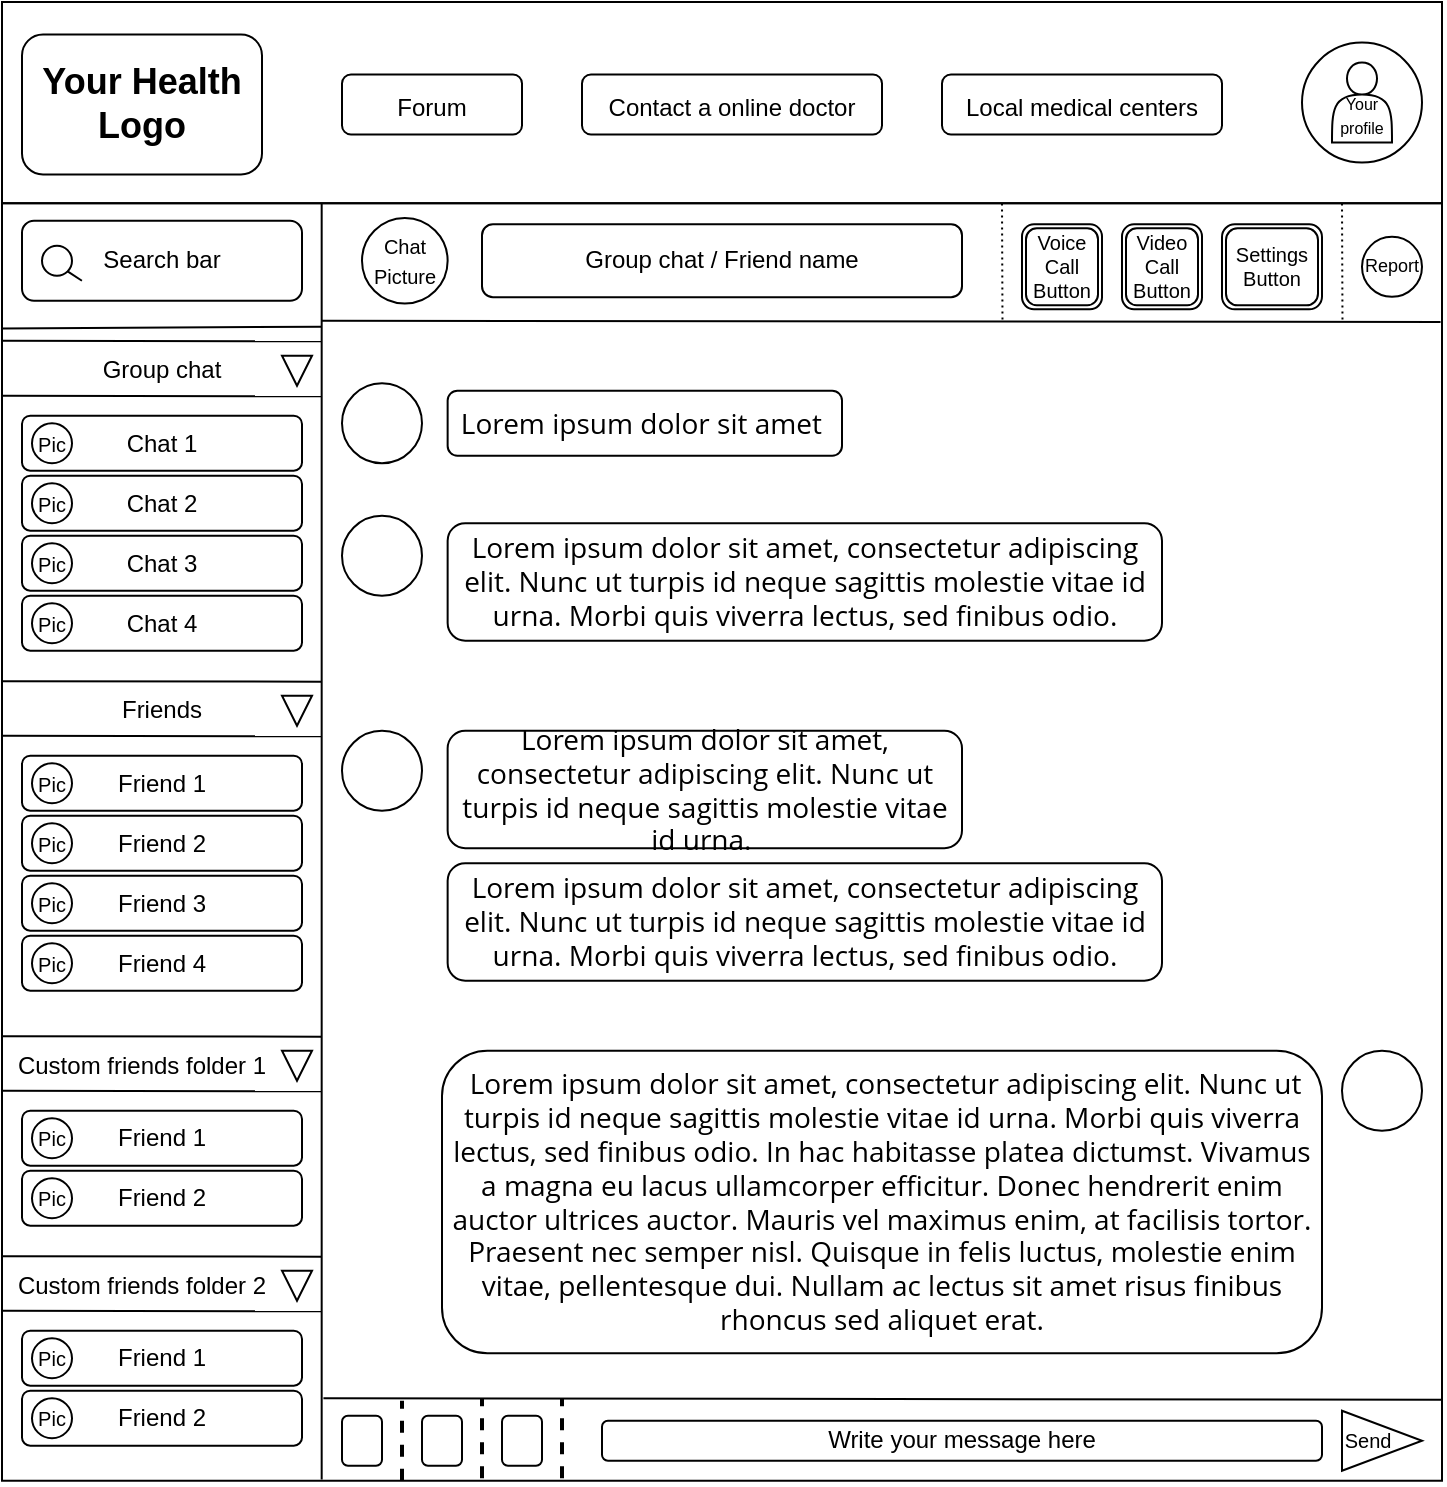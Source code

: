 <mxfile version="17.4.2" type="device"><diagram id="prtHgNgQTEPvFCAcTncT" name="Page-1"><mxGraphModel dx="918" dy="754" grid="1" gridSize="10" guides="1" tooltips="1" connect="1" arrows="1" fold="1" page="1" pageScale="1" pageWidth="827" pageHeight="1169" math="0" shadow="0"><root><mxCell id="0"/><mxCell id="1" parent="0"/><mxCell id="JkNsu6WFV0ZHFa2aGHAn-1" value="" style="rounded=0;whiteSpace=wrap;html=1;fillColor=none;" parent="1" vertex="1"><mxGeometry x="40" y="120.62" width="720" height="638.75" as="geometry"/></mxCell><mxCell id="JkNsu6WFV0ZHFa2aGHAn-2" value="" style="endArrow=none;html=1;rounded=0;entryX=0.222;entryY=0;entryDx=0;entryDy=0;entryPerimeter=0;exitX=0.222;exitY=0.999;exitDx=0;exitDy=0;exitPerimeter=0;" parent="1" source="JkNsu6WFV0ZHFa2aGHAn-1" target="JkNsu6WFV0ZHFa2aGHAn-1" edge="1"><mxGeometry width="50" height="50" relative="1" as="geometry"><mxPoint x="270" y="489.37" as="sourcePoint"/><mxPoint x="320" y="439.37" as="targetPoint"/></mxGeometry></mxCell><mxCell id="JkNsu6WFV0ZHFa2aGHAn-3" value="" style="endArrow=none;html=1;rounded=0;exitX=0;exitY=0.098;exitDx=0;exitDy=0;exitPerimeter=0;" parent="1" source="JkNsu6WFV0ZHFa2aGHAn-1" edge="1"><mxGeometry width="50" height="50" relative="1" as="geometry"><mxPoint x="270" y="489.37" as="sourcePoint"/><mxPoint x="200" y="182.37" as="targetPoint"/></mxGeometry></mxCell><mxCell id="JkNsu6WFV0ZHFa2aGHAn-4" value="Search bar" style="rounded=1;whiteSpace=wrap;html=1;fillColor=none;" parent="1" vertex="1"><mxGeometry x="50" y="129.37" width="140" height="40" as="geometry"/></mxCell><mxCell id="JkNsu6WFV0ZHFa2aGHAn-5" value="" style="ellipse;whiteSpace=wrap;html=1;aspect=fixed;fillColor=none;" parent="1" vertex="1"><mxGeometry x="60" y="141.87" width="15" height="15" as="geometry"/></mxCell><mxCell id="JkNsu6WFV0ZHFa2aGHAn-6" value="" style="endArrow=none;html=1;rounded=0;entryX=1;entryY=1;entryDx=0;entryDy=0;exitX=0.214;exitY=0.75;exitDx=0;exitDy=0;exitPerimeter=0;" parent="1" source="JkNsu6WFV0ZHFa2aGHAn-4" target="JkNsu6WFV0ZHFa2aGHAn-5" edge="1"><mxGeometry width="50" height="50" relative="1" as="geometry"><mxPoint x="80" y="159.37" as="sourcePoint"/><mxPoint x="320" y="439.37" as="targetPoint"/></mxGeometry></mxCell><mxCell id="JkNsu6WFV0ZHFa2aGHAn-10" value="" style="endArrow=none;html=1;rounded=0;exitX=0;exitY=0.098;exitDx=0;exitDy=0;exitPerimeter=0;" parent="1" edge="1"><mxGeometry width="50" height="50" relative="1" as="geometry"><mxPoint x="40" y="359.59" as="sourcePoint"/><mxPoint x="200" y="359.87" as="targetPoint"/></mxGeometry></mxCell><mxCell id="JkNsu6WFV0ZHFa2aGHAn-11" value="" style="endArrow=none;html=1;rounded=0;exitX=0;exitY=0.098;exitDx=0;exitDy=0;exitPerimeter=0;" parent="1" edge="1"><mxGeometry width="50" height="50" relative="1" as="geometry"><mxPoint x="40" y="386.87" as="sourcePoint"/><mxPoint x="200" y="387.15" as="targetPoint"/></mxGeometry></mxCell><mxCell id="JkNsu6WFV0ZHFa2aGHAn-12" value="" style="triangle;whiteSpace=wrap;html=1;fillColor=none;rotation=90;" parent="1" vertex="1"><mxGeometry x="180" y="366.87" width="15" height="15" as="geometry"/></mxCell><mxCell id="JkNsu6WFV0ZHFa2aGHAn-13" value="Friends" style="rounded=0;whiteSpace=wrap;html=1;fillColor=none;strokeColor=none;" parent="1" vertex="1"><mxGeometry x="90" y="359.37" width="60" height="30" as="geometry"/></mxCell><mxCell id="JkNsu6WFV0ZHFa2aGHAn-14" value="Friend 1" style="rounded=1;whiteSpace=wrap;html=1;fillColor=none;" parent="1" vertex="1"><mxGeometry x="50" y="396.87" width="140" height="27.5" as="geometry"/></mxCell><mxCell id="JkNsu6WFV0ZHFa2aGHAn-15" value="Friend 2" style="rounded=1;whiteSpace=wrap;html=1;fillColor=none;" parent="1" vertex="1"><mxGeometry x="50" y="426.87" width="140" height="27.5" as="geometry"/></mxCell><mxCell id="JkNsu6WFV0ZHFa2aGHAn-16" value="Friend 3" style="rounded=1;whiteSpace=wrap;html=1;fillColor=none;" parent="1" vertex="1"><mxGeometry x="50" y="456.87" width="140" height="27.5" as="geometry"/></mxCell><mxCell id="JkNsu6WFV0ZHFa2aGHAn-17" value="Friend 4" style="rounded=1;whiteSpace=wrap;html=1;fillColor=none;" parent="1" vertex="1"><mxGeometry x="50" y="486.87" width="140" height="27.5" as="geometry"/></mxCell><mxCell id="JkNsu6WFV0ZHFa2aGHAn-56" value="" style="endArrow=none;html=1;rounded=0;exitX=0;exitY=0.098;exitDx=0;exitDy=0;exitPerimeter=0;" parent="1" edge="1"><mxGeometry width="50" height="50" relative="1" as="geometry"><mxPoint x="40.0" y="537.09" as="sourcePoint"/><mxPoint x="200" y="537.37" as="targetPoint"/></mxGeometry></mxCell><mxCell id="JkNsu6WFV0ZHFa2aGHAn-57" value="" style="endArrow=none;html=1;rounded=0;exitX=0;exitY=0.098;exitDx=0;exitDy=0;exitPerimeter=0;" parent="1" edge="1"><mxGeometry width="50" height="50" relative="1" as="geometry"><mxPoint x="40.0" y="564.37" as="sourcePoint"/><mxPoint x="200" y="564.65" as="targetPoint"/></mxGeometry></mxCell><mxCell id="JkNsu6WFV0ZHFa2aGHAn-58" value="" style="triangle;whiteSpace=wrap;html=1;fillColor=none;rotation=90;" parent="1" vertex="1"><mxGeometry x="180" y="544.37" width="15" height="15" as="geometry"/></mxCell><mxCell id="JkNsu6WFV0ZHFa2aGHAn-59" value="Custom friends folder 1" style="rounded=0;whiteSpace=wrap;html=1;fillColor=none;strokeColor=none;" parent="1" vertex="1"><mxGeometry x="40" y="536.87" width="140" height="30" as="geometry"/></mxCell><mxCell id="JkNsu6WFV0ZHFa2aGHAn-60" value="Friend 1" style="rounded=1;whiteSpace=wrap;html=1;fillColor=none;" parent="1" vertex="1"><mxGeometry x="50" y="574.37" width="140" height="27.5" as="geometry"/></mxCell><mxCell id="JkNsu6WFV0ZHFa2aGHAn-61" value="Friend 2" style="rounded=1;whiteSpace=wrap;html=1;fillColor=none;" parent="1" vertex="1"><mxGeometry x="50" y="604.37" width="140" height="27.5" as="geometry"/></mxCell><mxCell id="JkNsu6WFV0ZHFa2aGHAn-62" value="" style="endArrow=none;html=1;rounded=0;exitX=0;exitY=0.098;exitDx=0;exitDy=0;exitPerimeter=0;" parent="1" edge="1"><mxGeometry width="50" height="50" relative="1" as="geometry"><mxPoint x="40.0" y="647.09" as="sourcePoint"/><mxPoint x="200" y="647.37" as="targetPoint"/></mxGeometry></mxCell><mxCell id="JkNsu6WFV0ZHFa2aGHAn-63" value="" style="endArrow=none;html=1;rounded=0;exitX=0;exitY=0.098;exitDx=0;exitDy=0;exitPerimeter=0;" parent="1" edge="1"><mxGeometry width="50" height="50" relative="1" as="geometry"><mxPoint x="40.0" y="674.37" as="sourcePoint"/><mxPoint x="200" y="674.65" as="targetPoint"/></mxGeometry></mxCell><mxCell id="JkNsu6WFV0ZHFa2aGHAn-64" value="" style="triangle;whiteSpace=wrap;html=1;fillColor=none;rotation=90;" parent="1" vertex="1"><mxGeometry x="180" y="654.37" width="15" height="15" as="geometry"/></mxCell><mxCell id="JkNsu6WFV0ZHFa2aGHAn-65" value="Custom friends folder 2" style="rounded=0;whiteSpace=wrap;html=1;fillColor=none;strokeColor=none;" parent="1" vertex="1"><mxGeometry x="40" y="646.87" width="140" height="30" as="geometry"/></mxCell><mxCell id="JkNsu6WFV0ZHFa2aGHAn-66" value="Friend 1" style="rounded=1;whiteSpace=wrap;html=1;fillColor=none;" parent="1" vertex="1"><mxGeometry x="50" y="684.37" width="140" height="27.5" as="geometry"/></mxCell><mxCell id="JkNsu6WFV0ZHFa2aGHAn-67" value="Friend 2" style="rounded=1;whiteSpace=wrap;html=1;fillColor=none;" parent="1" vertex="1"><mxGeometry x="50" y="714.37" width="140" height="27.5" as="geometry"/></mxCell><mxCell id="JkNsu6WFV0ZHFa2aGHAn-77" value="" style="endArrow=none;html=1;rounded=0;exitX=0;exitY=0.098;exitDx=0;exitDy=0;exitPerimeter=0;" parent="1" edge="1"><mxGeometry width="50" height="50" relative="1" as="geometry"><mxPoint x="40.0" y="216.87" as="sourcePoint"/><mxPoint x="200" y="217.15" as="targetPoint"/></mxGeometry></mxCell><mxCell id="JkNsu6WFV0ZHFa2aGHAn-78" value="" style="triangle;whiteSpace=wrap;html=1;fillColor=none;rotation=90;" parent="1" vertex="1"><mxGeometry x="180" y="196.87" width="15" height="15" as="geometry"/></mxCell><mxCell id="JkNsu6WFV0ZHFa2aGHAn-80" value="Chat 1" style="rounded=1;whiteSpace=wrap;html=1;fillColor=none;" parent="1" vertex="1"><mxGeometry x="50" y="226.87" width="140" height="27.5" as="geometry"/></mxCell><mxCell id="JkNsu6WFV0ZHFa2aGHAn-81" value="Chat 2" style="rounded=1;whiteSpace=wrap;html=1;fillColor=none;" parent="1" vertex="1"><mxGeometry x="50" y="256.87" width="140" height="27.5" as="geometry"/></mxCell><mxCell id="JkNsu6WFV0ZHFa2aGHAn-82" value="Chat 3" style="rounded=1;whiteSpace=wrap;html=1;fillColor=none;" parent="1" vertex="1"><mxGeometry x="50" y="286.87" width="140" height="27.5" as="geometry"/></mxCell><mxCell id="JkNsu6WFV0ZHFa2aGHAn-83" value="Chat 4" style="rounded=1;whiteSpace=wrap;html=1;fillColor=none;" parent="1" vertex="1"><mxGeometry x="50" y="316.87" width="140" height="27.5" as="geometry"/></mxCell><mxCell id="JkNsu6WFV0ZHFa2aGHAn-79" value="Group chat" style="rounded=0;whiteSpace=wrap;html=1;fillColor=none;strokeColor=none;" parent="1" vertex="1"><mxGeometry x="65" y="189.37" width="110" height="30" as="geometry"/></mxCell><mxCell id="JkNsu6WFV0ZHFa2aGHAn-85" value="" style="endArrow=none;html=1;rounded=0;exitX=0;exitY=0.098;exitDx=0;exitDy=0;exitPerimeter=0;" parent="1" edge="1"><mxGeometry width="50" height="50" relative="1" as="geometry"><mxPoint x="40" y="189.37" as="sourcePoint"/><mxPoint x="200" y="189.65" as="targetPoint"/></mxGeometry></mxCell><mxCell id="JkNsu6WFV0ZHFa2aGHAn-92" value="" style="endArrow=none;html=1;rounded=0;entryX=0.999;entryY=0.093;entryDx=0;entryDy=0;entryPerimeter=0;" parent="1" target="JkNsu6WFV0ZHFa2aGHAn-1" edge="1"><mxGeometry width="50" height="50" relative="1" as="geometry"><mxPoint x="200" y="179.37" as="sourcePoint"/><mxPoint x="250" y="129.37" as="targetPoint"/></mxGeometry></mxCell><mxCell id="JkNsu6WFV0ZHFa2aGHAn-93" value="Group chat / Friend name" style="rounded=1;whiteSpace=wrap;html=1;fillColor=none;" parent="1" vertex="1"><mxGeometry x="280" y="131.17" width="240" height="36.41" as="geometry"/></mxCell><mxCell id="JkNsu6WFV0ZHFa2aGHAn-94" value="&lt;font&gt;&lt;font style=&quot;font-size: 10px&quot;&gt;Chat Picture&lt;/font&gt;&lt;br&gt;&lt;/font&gt;" style="ellipse;whiteSpace=wrap;html=1;aspect=fixed;fillColor=none;" parent="1" vertex="1"><mxGeometry x="220" y="127.97" width="42.82" height="42.82" as="geometry"/></mxCell><mxCell id="JkNsu6WFV0ZHFa2aGHAn-99" value="" style="endArrow=none;html=1;rounded=0;fontSize=10;entryX=0.583;entryY=0;entryDx=0;entryDy=0;entryPerimeter=0;dashed=1;dashPattern=1 2;" parent="1" edge="1"><mxGeometry width="50" height="50" relative="1" as="geometry"><mxPoint x="540.24" y="178.74" as="sourcePoint"/><mxPoint x="540" y="119.99" as="targetPoint"/></mxGeometry></mxCell><mxCell id="JkNsu6WFV0ZHFa2aGHAn-102" value="Pic" style="ellipse;whiteSpace=wrap;html=1;aspect=fixed;fontSize=10;fillColor=none;" parent="1" vertex="1"><mxGeometry x="55" y="230.62" width="20" height="20" as="geometry"/></mxCell><mxCell id="JkNsu6WFV0ZHFa2aGHAn-103" value="Pic" style="ellipse;whiteSpace=wrap;html=1;aspect=fixed;fontSize=10;fillColor=none;" parent="1" vertex="1"><mxGeometry x="55" y="260.62" width="20" height="20" as="geometry"/></mxCell><mxCell id="JkNsu6WFV0ZHFa2aGHAn-104" value="Pic" style="ellipse;whiteSpace=wrap;html=1;aspect=fixed;fontSize=10;fillColor=none;" parent="1" vertex="1"><mxGeometry x="55" y="290.62" width="20" height="20" as="geometry"/></mxCell><mxCell id="JkNsu6WFV0ZHFa2aGHAn-105" value="Pic" style="ellipse;whiteSpace=wrap;html=1;aspect=fixed;fontSize=10;fillColor=none;" parent="1" vertex="1"><mxGeometry x="55" y="320.62" width="20" height="20" as="geometry"/></mxCell><mxCell id="JkNsu6WFV0ZHFa2aGHAn-106" value="Pic" style="ellipse;whiteSpace=wrap;html=1;aspect=fixed;fontSize=10;fillColor=none;" parent="1" vertex="1"><mxGeometry x="55" y="400.62" width="20" height="20" as="geometry"/></mxCell><mxCell id="JkNsu6WFV0ZHFa2aGHAn-107" value="Pic" style="ellipse;whiteSpace=wrap;html=1;aspect=fixed;fontSize=10;fillColor=none;" parent="1" vertex="1"><mxGeometry x="55" y="430.62" width="20" height="20" as="geometry"/></mxCell><mxCell id="JkNsu6WFV0ZHFa2aGHAn-108" value="Pic" style="ellipse;whiteSpace=wrap;html=1;aspect=fixed;fontSize=10;fillColor=none;" parent="1" vertex="1"><mxGeometry x="55" y="460.62" width="20" height="20" as="geometry"/></mxCell><mxCell id="JkNsu6WFV0ZHFa2aGHAn-109" value="Pic" style="ellipse;whiteSpace=wrap;html=1;aspect=fixed;fontSize=10;fillColor=none;" parent="1" vertex="1"><mxGeometry x="55" y="490.62" width="20" height="20" as="geometry"/></mxCell><mxCell id="JkNsu6WFV0ZHFa2aGHAn-110" value="Pic" style="ellipse;whiteSpace=wrap;html=1;aspect=fixed;fontSize=10;fillColor=none;" parent="1" vertex="1"><mxGeometry x="55" y="578.12" width="20" height="20" as="geometry"/></mxCell><mxCell id="JkNsu6WFV0ZHFa2aGHAn-111" value="Pic" style="ellipse;whiteSpace=wrap;html=1;aspect=fixed;fontSize=10;fillColor=none;" parent="1" vertex="1"><mxGeometry x="55" y="608.12" width="20" height="20" as="geometry"/></mxCell><mxCell id="JkNsu6WFV0ZHFa2aGHAn-112" value="Pic" style="ellipse;whiteSpace=wrap;html=1;aspect=fixed;fontSize=10;fillColor=none;" parent="1" vertex="1"><mxGeometry x="55" y="688.12" width="20" height="20" as="geometry"/></mxCell><mxCell id="JkNsu6WFV0ZHFa2aGHAn-113" value="Pic" style="ellipse;whiteSpace=wrap;html=1;aspect=fixed;fontSize=10;fillColor=none;" parent="1" vertex="1"><mxGeometry x="55" y="718.12" width="20" height="20" as="geometry"/></mxCell><mxCell id="JkNsu6WFV0ZHFa2aGHAn-126" value="Voice Call&lt;br&gt;Button&lt;br&gt;" style="shape=ext;double=1;rounded=1;whiteSpace=wrap;html=1;fontSize=10;fillColor=none;" parent="1" vertex="1"><mxGeometry x="550" y="131.17" width="40" height="42.49" as="geometry"/></mxCell><mxCell id="JkNsu6WFV0ZHFa2aGHAn-129" value="Video&lt;br&gt;Call&lt;br&gt;Button" style="shape=ext;double=1;rounded=1;whiteSpace=wrap;html=1;fontSize=10;fillColor=none;" parent="1" vertex="1"><mxGeometry x="600" y="131.17" width="40" height="42.49" as="geometry"/></mxCell><mxCell id="JkNsu6WFV0ZHFa2aGHAn-130" value="Settings&lt;br&gt;Button" style="shape=ext;double=1;rounded=1;whiteSpace=wrap;html=1;fontSize=10;fillColor=none;" parent="1" vertex="1"><mxGeometry x="650" y="131.17" width="50" height="42.49" as="geometry"/></mxCell><mxCell id="JkNsu6WFV0ZHFa2aGHAn-131" value="" style="endArrow=none;html=1;rounded=0;entryX=0.999;entryY=0.093;entryDx=0;entryDy=0;entryPerimeter=0;" parent="1" edge="1"><mxGeometry width="50" height="50" relative="1" as="geometry"><mxPoint x="200.72" y="718.12" as="sourcePoint"/><mxPoint x="760" y="718.89" as="targetPoint"/></mxGeometry></mxCell><mxCell id="JkNsu6WFV0ZHFa2aGHAn-132" value="&lt;font style=&quot;font-size: 12px&quot;&gt;Write your message here&lt;/font&gt;" style="rounded=1;whiteSpace=wrap;html=1;fontSize=10;fillColor=none;" parent="1" vertex="1"><mxGeometry x="340" y="729.37" width="360" height="20" as="geometry"/></mxCell><mxCell id="JkNsu6WFV0ZHFa2aGHAn-133" value="Send&amp;nbsp; &amp;nbsp; &amp;nbsp;" style="triangle;whiteSpace=wrap;html=1;fontSize=10;fillColor=none;" parent="1" vertex="1"><mxGeometry x="710" y="724.37" width="40" height="30" as="geometry"/></mxCell><mxCell id="JkNsu6WFV0ZHFa2aGHAn-134" value="" style="ellipse;whiteSpace=wrap;html=1;aspect=fixed;fontSize=8;fillColor=none;" parent="1" vertex="1"><mxGeometry x="710" y="544.37" width="40" height="40" as="geometry"/></mxCell><mxCell id="JkNsu6WFV0ZHFa2aGHAn-135" value="&lt;span style=&quot;font-family: &amp;#34;open sans&amp;#34; , &amp;#34;arial&amp;#34; , sans-serif ; font-size: 14px ; text-align: justify&quot;&gt;&lt;br&gt;&amp;nbsp;Lorem ipsum dolor sit amet, consectetur adipiscing elit. Nunc ut turpis id neque sagittis molestie vitae id urna. Morbi quis viverra lectus, sed finibus odio. In hac habitasse platea dictumst. Vivamus a magna eu lacus ullamcorper efficitur. Donec hendrerit enim auctor ultrices auctor.&lt;/span&gt;&lt;span style=&quot;font-family: &amp;#34;open sans&amp;#34; , &amp;#34;arial&amp;#34; , sans-serif ; font-size: 14px ; text-align: justify&quot;&gt;&amp;nbsp;Mauris vel maximus enim, at facilisis tortor. Praesent nec semper nisl. Quisque in felis luctus, molestie enim vitae, pellentesque dui. Nullam ac lectus sit amet risus finibus rhoncus sed aliquet erat.&lt;/span&gt;&lt;span style=&quot;font-family: &amp;#34;open sans&amp;#34; , &amp;#34;arial&amp;#34; , sans-serif ; font-size: 14px ; text-align: justify&quot;&gt;&lt;br&gt;&amp;nbsp;&lt;/span&gt;" style="rounded=1;whiteSpace=wrap;html=1;fontSize=8;fillColor=none;" parent="1" vertex="1"><mxGeometry x="260" y="544.37" width="440" height="151.25" as="geometry"/></mxCell><mxCell id="JkNsu6WFV0ZHFa2aGHAn-136" value="" style="ellipse;whiteSpace=wrap;html=1;aspect=fixed;fontSize=8;fillColor=none;" parent="1" vertex="1"><mxGeometry x="210" y="384.37" width="40" height="40" as="geometry"/></mxCell><mxCell id="JkNsu6WFV0ZHFa2aGHAn-137" value="" style="ellipse;whiteSpace=wrap;html=1;aspect=fixed;fontSize=8;fillColor=none;" parent="1" vertex="1"><mxGeometry x="210" y="210.62" width="40" height="40" as="geometry"/></mxCell><mxCell id="JkNsu6WFV0ZHFa2aGHAn-138" value="&lt;span style=&quot;font-family: &amp;#34;open sans&amp;#34; , &amp;#34;arial&amp;#34; , sans-serif ; font-size: 14px ; text-align: justify&quot;&gt;Lorem ipsum dolor sit amet&amp;nbsp;&lt;/span&gt;" style="rounded=1;whiteSpace=wrap;html=1;fontSize=12;fillColor=none;" parent="1" vertex="1"><mxGeometry x="262.82" y="214.37" width="197.18" height="32.5" as="geometry"/></mxCell><mxCell id="JkNsu6WFV0ZHFa2aGHAn-139" value="" style="ellipse;whiteSpace=wrap;html=1;aspect=fixed;fontSize=8;fillColor=none;" parent="1" vertex="1"><mxGeometry x="210" y="276.87" width="40" height="40" as="geometry"/></mxCell><mxCell id="JkNsu6WFV0ZHFa2aGHAn-140" value="&lt;span style=&quot;font-family: &amp;#34;open sans&amp;#34; , &amp;#34;arial&amp;#34; , sans-serif ; font-size: 14px ; text-align: justify&quot;&gt;Lorem ipsum dolor sit amet, consectetur adipiscing elit. Nunc ut turpis id neque sagittis molestie vitae id urna. Morbi quis viverra lectus, sed finibus odio.&lt;/span&gt;" style="rounded=1;whiteSpace=wrap;html=1;fontSize=12;fillColor=none;" parent="1" vertex="1"><mxGeometry x="262.82" y="280.62" width="357.18" height="58.75" as="geometry"/></mxCell><mxCell id="JkNsu6WFV0ZHFa2aGHAn-141" value="&lt;span style=&quot;font-family: &amp;#34;open sans&amp;#34; , &amp;#34;arial&amp;#34; , sans-serif ; font-size: 14px ; text-align: justify&quot;&gt;Lorem ipsum dolor sit amet, consectetur adipiscing elit. Nunc ut turpis id neque sagittis molestie vitae id urna.&amp;nbsp;&lt;/span&gt;" style="rounded=1;whiteSpace=wrap;html=1;fontSize=12;fillColor=none;" parent="1" vertex="1"><mxGeometry x="262.82" y="384.37" width="257.18" height="58.75" as="geometry"/></mxCell><mxCell id="JkNsu6WFV0ZHFa2aGHAn-142" value="&lt;span style=&quot;font-family: &amp;#34;open sans&amp;#34; , &amp;#34;arial&amp;#34; , sans-serif ; font-size: 14px ; text-align: justify&quot;&gt;Lorem ipsum dolor sit amet, consectetur adipiscing elit. Nunc ut turpis id neque sagittis molestie vitae id urna. Morbi quis viverra lectus, sed finibus odio.&lt;/span&gt;" style="rounded=1;whiteSpace=wrap;html=1;fontSize=12;fillColor=none;" parent="1" vertex="1"><mxGeometry x="262.82" y="450.62" width="357.18" height="58.75" as="geometry"/></mxCell><mxCell id="JkNsu6WFV0ZHFa2aGHAn-146" value="" style="endArrow=none;dashed=1;html=1;strokeWidth=2;rounded=0;fontSize=12;" parent="1" edge="1"><mxGeometry width="50" height="50" relative="1" as="geometry"><mxPoint x="240" y="759.37" as="sourcePoint"/><mxPoint x="240" y="719.37" as="targetPoint"/></mxGeometry></mxCell><mxCell id="JkNsu6WFV0ZHFa2aGHAn-147" value="" style="endArrow=none;dashed=1;html=1;strokeWidth=2;rounded=0;fontSize=12;" parent="1" edge="1"><mxGeometry width="50" height="50" relative="1" as="geometry"><mxPoint x="280" y="758.12" as="sourcePoint"/><mxPoint x="280" y="718.12" as="targetPoint"/></mxGeometry></mxCell><mxCell id="JkNsu6WFV0ZHFa2aGHAn-148" value="" style="endArrow=none;dashed=1;html=1;strokeWidth=2;rounded=0;fontSize=12;" parent="1" edge="1"><mxGeometry width="50" height="50" relative="1" as="geometry"><mxPoint x="320" y="758.12" as="sourcePoint"/><mxPoint x="320" y="718.12" as="targetPoint"/></mxGeometry></mxCell><mxCell id="JkNsu6WFV0ZHFa2aGHAn-149" value="" style="rounded=1;whiteSpace=wrap;html=1;fontSize=12;fillColor=none;" parent="1" vertex="1"><mxGeometry x="210" y="726.87" width="20" height="25" as="geometry"/></mxCell><mxCell id="JkNsu6WFV0ZHFa2aGHAn-150" value="" style="rounded=1;whiteSpace=wrap;html=1;fontSize=12;fillColor=none;" parent="1" vertex="1"><mxGeometry x="250" y="726.87" width="20" height="25" as="geometry"/></mxCell><mxCell id="JkNsu6WFV0ZHFa2aGHAn-151" value="" style="rounded=1;whiteSpace=wrap;html=1;fontSize=12;fillColor=none;" parent="1" vertex="1"><mxGeometry x="290" y="726.87" width="20" height="25" as="geometry"/></mxCell><mxCell id="z-4pbCN6gRAOzNASZ9Wf-1" value="" style="shape=actor;whiteSpace=wrap;html=1;fontSize=10;fillColor=none;" parent="1" vertex="1"><mxGeometry x="705" y="50.31" width="30" height="40" as="geometry"/></mxCell><mxCell id="z-4pbCN6gRAOzNASZ9Wf-2" value="&lt;font style=&quot;font-size: 8px&quot;&gt;&lt;br&gt;Your&lt;br&gt;profile&lt;/font&gt;" style="ellipse;whiteSpace=wrap;html=1;aspect=fixed;fontSize=10;fillColor=none;" parent="1" vertex="1"><mxGeometry x="690" y="40.31" width="60" height="60" as="geometry"/></mxCell><mxCell id="z-4pbCN6gRAOzNASZ9Wf-3" value="&lt;font style=&quot;font-size: 18px&quot;&gt;&lt;b&gt;Your Health&lt;br&gt;Logo&lt;/b&gt;&lt;/font&gt;" style="rounded=1;whiteSpace=wrap;html=1;fontSize=14;fillColor=none;" parent="1" vertex="1"><mxGeometry x="50" y="36.24" width="120" height="70" as="geometry"/></mxCell><mxCell id="z-4pbCN6gRAOzNASZ9Wf-4" value="&lt;font style=&quot;font-size: 12px&quot;&gt;Forum&lt;/font&gt;" style="rounded=1;whiteSpace=wrap;html=1;fontSize=18;fillColor=none;" parent="1" vertex="1"><mxGeometry x="210" y="56.24" width="90" height="30" as="geometry"/></mxCell><mxCell id="z-4pbCN6gRAOzNASZ9Wf-5" value="&lt;font style=&quot;font-size: 12px&quot;&gt;Local medical centers&lt;/font&gt;" style="rounded=1;whiteSpace=wrap;html=1;fontSize=18;fillColor=none;" parent="1" vertex="1"><mxGeometry x="510" y="56.24" width="140" height="30" as="geometry"/></mxCell><mxCell id="z-4pbCN6gRAOzNASZ9Wf-6" value="&lt;font style=&quot;font-size: 12px&quot;&gt;Contact a online doctor&lt;/font&gt;" style="rounded=1;whiteSpace=wrap;html=1;fontSize=18;fillColor=none;" parent="1" vertex="1"><mxGeometry x="330" y="56.24" width="150" height="30" as="geometry"/></mxCell><mxCell id="z-4pbCN6gRAOzNASZ9Wf-9" value="" style="rounded=0;whiteSpace=wrap;html=1;fillColor=none;" parent="1" vertex="1"><mxGeometry x="40" y="20" width="720" height="100.62" as="geometry"/></mxCell><mxCell id="2rcWBWXrh9ugSXzU1GEH-1" value="&lt;font style=&quot;font-size: 9px&quot;&gt;Report&lt;/font&gt;" style="ellipse;whiteSpace=wrap;html=1;aspect=fixed;fontSize=6;" vertex="1" parent="1"><mxGeometry x="720" y="137.42" width="30" height="30" as="geometry"/></mxCell><mxCell id="2rcWBWXrh9ugSXzU1GEH-2" value="" style="endArrow=none;html=1;rounded=0;fontSize=10;entryX=0.583;entryY=0;entryDx=0;entryDy=0;entryPerimeter=0;dashed=1;dashPattern=1 2;" edge="1" parent="1"><mxGeometry width="50" height="50" relative="1" as="geometry"><mxPoint x="710.24" y="178.74" as="sourcePoint"/><mxPoint x="710" y="119.99" as="targetPoint"/></mxGeometry></mxCell></root></mxGraphModel></diagram></mxfile>